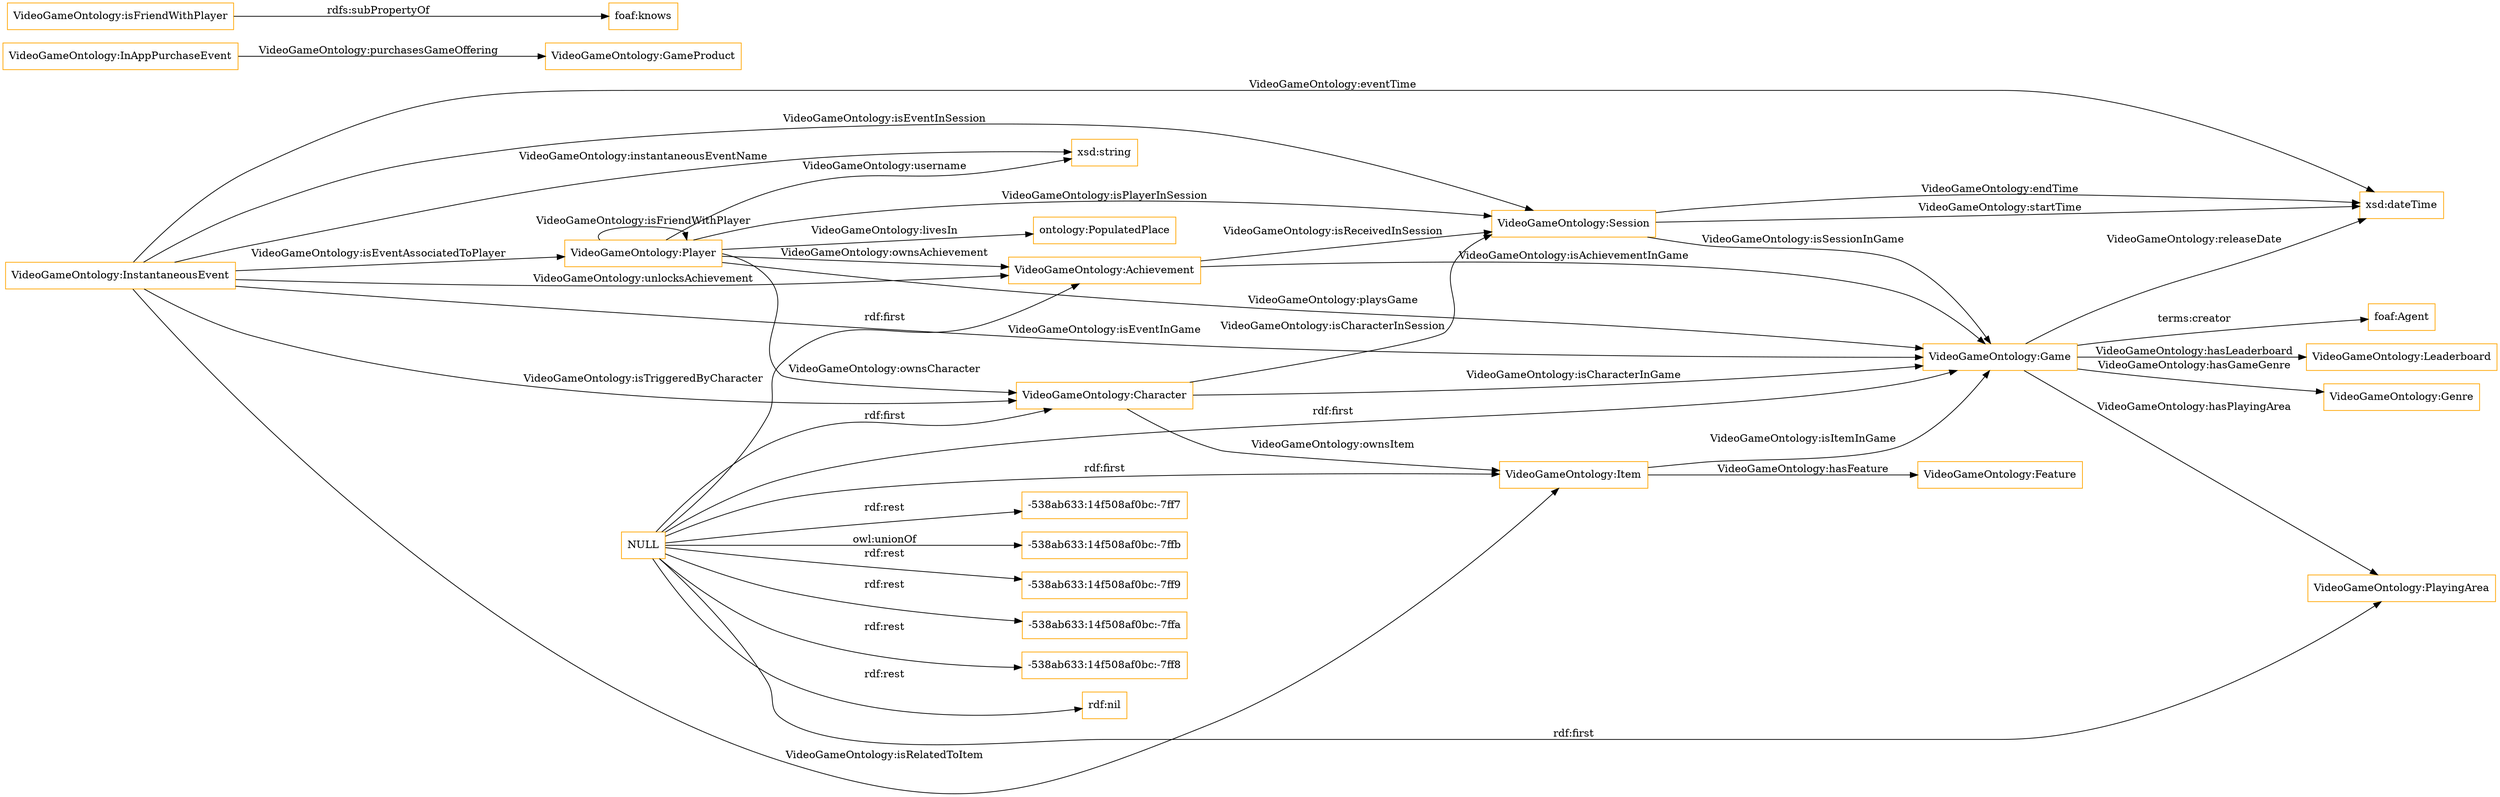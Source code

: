 digraph ar2dtool_diagram { 
rankdir=LR;
size="1501"
node [shape = rectangle, color="orange"]; "VideoGameOntology:Item" "VideoGameOntology:Achievement" "VideoGameOntology:GameProduct" "VideoGameOntology:Character" "foaf:Agent" "VideoGameOntology:Leaderboard" "ontology:PopulatedPlace" "VideoGameOntology:Session" "VideoGameOntology:Player" "VideoGameOntology:Feature" "VideoGameOntology:InstantaneousEvent" "VideoGameOntology:InAppPurchaseEvent" "VideoGameOntology:Genre" "VideoGameOntology:PlayingArea" "VideoGameOntology:Game" ; /*classes style*/
	"NULL" -> "-538ab633:14f508af0bc:-7ffb" [ label = "owl:unionOf" ];
	"NULL" -> "VideoGameOntology:Character" [ label = "rdf:first" ];
	"NULL" -> "-538ab633:14f508af0bc:-7ff9" [ label = "rdf:rest" ];
	"NULL" -> "VideoGameOntology:PlayingArea" [ label = "rdf:first" ];
	"NULL" -> "-538ab633:14f508af0bc:-7ffa" [ label = "rdf:rest" ];
	"NULL" -> "VideoGameOntology:Achievement" [ label = "rdf:first" ];
	"NULL" -> "-538ab633:14f508af0bc:-7ff8" [ label = "rdf:rest" ];
	"NULL" -> "rdf:nil" [ label = "rdf:rest" ];
	"NULL" -> "VideoGameOntology:Item" [ label = "rdf:first" ];
	"NULL" -> "-538ab633:14f508af0bc:-7ff7" [ label = "rdf:rest" ];
	"NULL" -> "VideoGameOntology:Game" [ label = "rdf:first" ];
	"VideoGameOntology:isFriendWithPlayer" -> "foaf:knows" [ label = "rdfs:subPropertyOf" ];
	"VideoGameOntology:Character" -> "VideoGameOntology:Game" [ label = "VideoGameOntology:isCharacterInGame" ];
	"VideoGameOntology:Player" -> "xsd:string" [ label = "VideoGameOntology:username" ];
	"VideoGameOntology:Game" -> "foaf:Agent" [ label = "terms:creator" ];
	"VideoGameOntology:InstantaneousEvent" -> "xsd:dateTime" [ label = "VideoGameOntology:eventTime" ];
	"VideoGameOntology:Session" -> "xsd:dateTime" [ label = "VideoGameOntology:startTime" ];
	"VideoGameOntology:Character" -> "VideoGameOntology:Item" [ label = "VideoGameOntology:ownsItem" ];
	"VideoGameOntology:Session" -> "xsd:dateTime" [ label = "VideoGameOntology:endTime" ];
	"VideoGameOntology:Game" -> "xsd:dateTime" [ label = "VideoGameOntology:releaseDate" ];
	"VideoGameOntology:Item" -> "VideoGameOntology:Game" [ label = "VideoGameOntology:isItemInGame" ];
	"VideoGameOntology:Game" -> "VideoGameOntology:Leaderboard" [ label = "VideoGameOntology:hasLeaderboard" ];
	"VideoGameOntology:InstantaneousEvent" -> "VideoGameOntology:Session" [ label = "VideoGameOntology:isEventInSession" ];
	"VideoGameOntology:InAppPurchaseEvent" -> "VideoGameOntology:GameProduct" [ label = "VideoGameOntology:purchasesGameOffering" ];
	"VideoGameOntology:Item" -> "VideoGameOntology:Feature" [ label = "VideoGameOntology:hasFeature" ];
	"VideoGameOntology:InstantaneousEvent" -> "VideoGameOntology:Character" [ label = "VideoGameOntology:isTriggeredByCharacter" ];
	"VideoGameOntology:Player" -> "VideoGameOntology:Character" [ label = "VideoGameOntology:ownsCharacter" ];
	"VideoGameOntology:Player" -> "ontology:PopulatedPlace" [ label = "VideoGameOntology:livesIn" ];
	"VideoGameOntology:InstantaneousEvent" -> "VideoGameOntology:Player" [ label = "VideoGameOntology:isEventAssociatedToPlayer" ];
	"VideoGameOntology:Character" -> "VideoGameOntology:Session" [ label = "VideoGameOntology:isCharacterInSession" ];
	"VideoGameOntology:Player" -> "VideoGameOntology:Achievement" [ label = "VideoGameOntology:ownsAchievement" ];
	"VideoGameOntology:Game" -> "VideoGameOntology:Genre" [ label = "VideoGameOntology:hasGameGenre" ];
	"VideoGameOntology:InstantaneousEvent" -> "VideoGameOntology:Game" [ label = "VideoGameOntology:isEventInGame" ];
	"VideoGameOntology:InstantaneousEvent" -> "VideoGameOntology:Achievement" [ label = "VideoGameOntology:unlocksAchievement" ];
	"VideoGameOntology:Achievement" -> "VideoGameOntology:Session" [ label = "VideoGameOntology:isReceivedInSession" ];
	"VideoGameOntology:Player" -> "VideoGameOntology:Session" [ label = "VideoGameOntology:isPlayerInSession" ];
	"VideoGameOntology:InstantaneousEvent" -> "xsd:string" [ label = "VideoGameOntology:instantaneousEventName" ];
	"VideoGameOntology:Achievement" -> "VideoGameOntology:Game" [ label = "VideoGameOntology:isAchievementInGame" ];
	"VideoGameOntology:Player" -> "VideoGameOntology:Game" [ label = "VideoGameOntology:playsGame" ];
	"VideoGameOntology:Session" -> "VideoGameOntology:Game" [ label = "VideoGameOntology:isSessionInGame" ];
	"VideoGameOntology:InstantaneousEvent" -> "VideoGameOntology:Item" [ label = "VideoGameOntology:isRelatedToItem" ];
	"VideoGameOntology:Game" -> "VideoGameOntology:PlayingArea" [ label = "VideoGameOntology:hasPlayingArea" ];
	"VideoGameOntology:Player" -> "VideoGameOntology:Player" [ label = "VideoGameOntology:isFriendWithPlayer" ];

}
